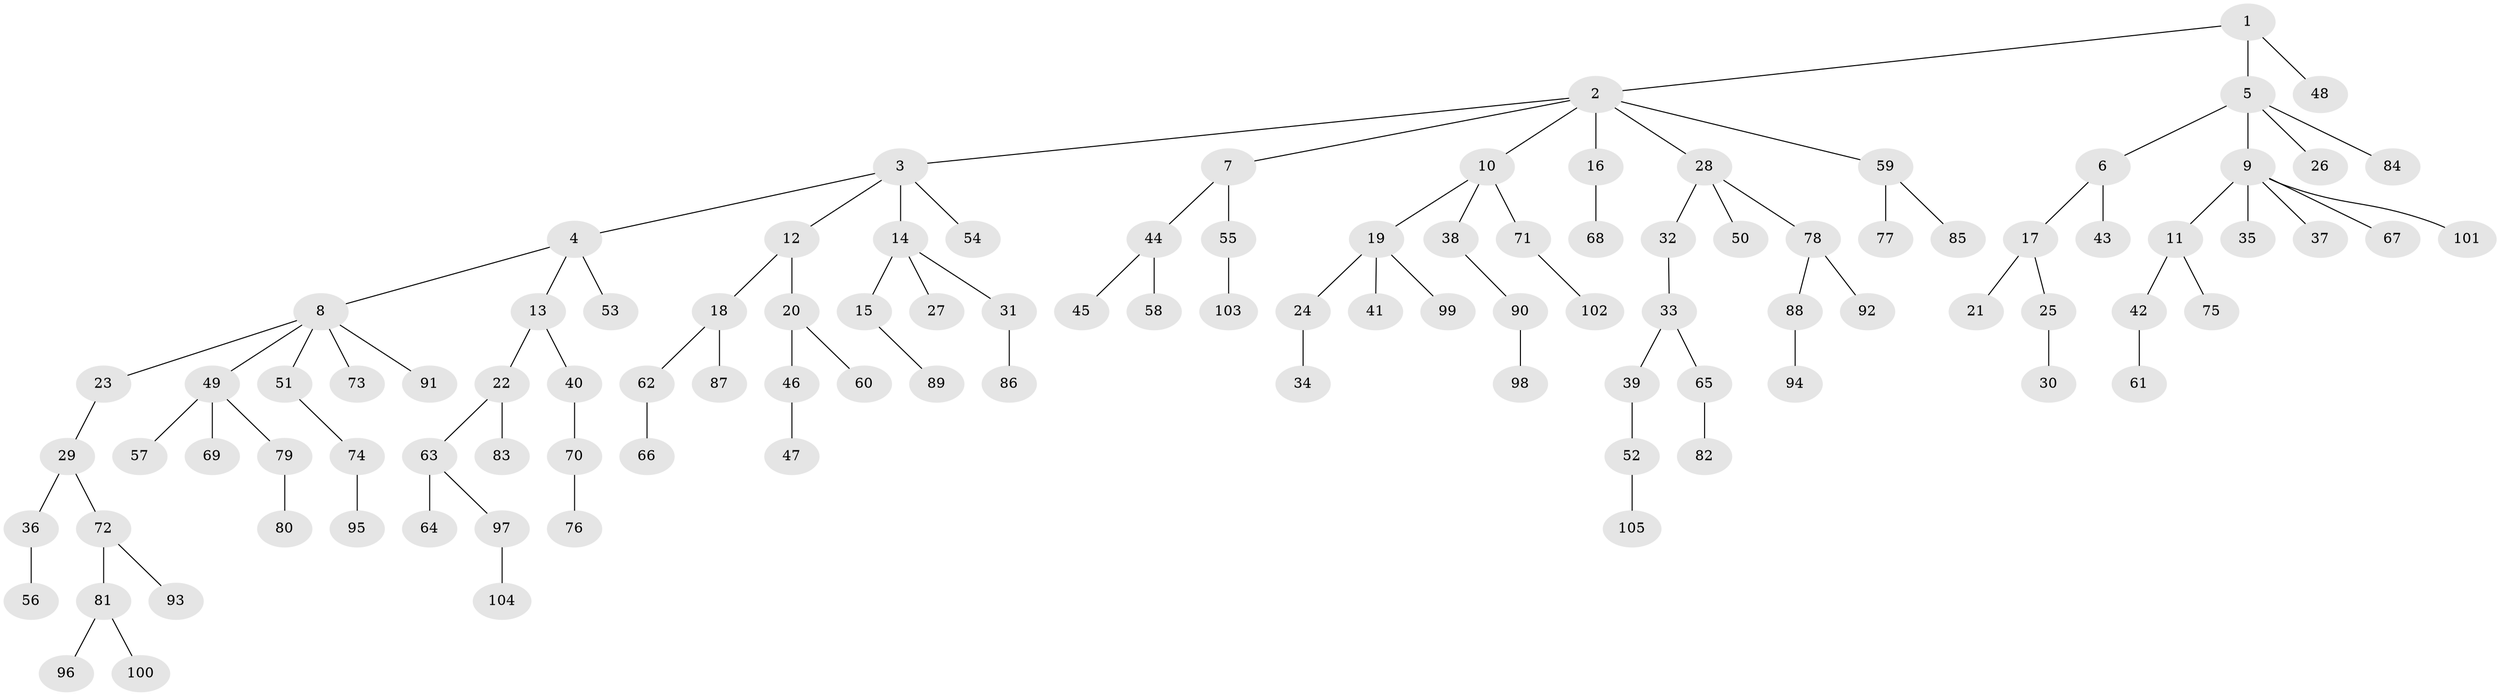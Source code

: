 // Generated by graph-tools (version 1.1) at 2025/02/03/09/25 03:02:28]
// undirected, 105 vertices, 104 edges
graph export_dot {
graph [start="1"]
  node [color=gray90,style=filled];
  1;
  2;
  3;
  4;
  5;
  6;
  7;
  8;
  9;
  10;
  11;
  12;
  13;
  14;
  15;
  16;
  17;
  18;
  19;
  20;
  21;
  22;
  23;
  24;
  25;
  26;
  27;
  28;
  29;
  30;
  31;
  32;
  33;
  34;
  35;
  36;
  37;
  38;
  39;
  40;
  41;
  42;
  43;
  44;
  45;
  46;
  47;
  48;
  49;
  50;
  51;
  52;
  53;
  54;
  55;
  56;
  57;
  58;
  59;
  60;
  61;
  62;
  63;
  64;
  65;
  66;
  67;
  68;
  69;
  70;
  71;
  72;
  73;
  74;
  75;
  76;
  77;
  78;
  79;
  80;
  81;
  82;
  83;
  84;
  85;
  86;
  87;
  88;
  89;
  90;
  91;
  92;
  93;
  94;
  95;
  96;
  97;
  98;
  99;
  100;
  101;
  102;
  103;
  104;
  105;
  1 -- 2;
  1 -- 5;
  1 -- 48;
  2 -- 3;
  2 -- 7;
  2 -- 10;
  2 -- 16;
  2 -- 28;
  2 -- 59;
  3 -- 4;
  3 -- 12;
  3 -- 14;
  3 -- 54;
  4 -- 8;
  4 -- 13;
  4 -- 53;
  5 -- 6;
  5 -- 9;
  5 -- 26;
  5 -- 84;
  6 -- 17;
  6 -- 43;
  7 -- 44;
  7 -- 55;
  8 -- 23;
  8 -- 49;
  8 -- 51;
  8 -- 73;
  8 -- 91;
  9 -- 11;
  9 -- 35;
  9 -- 37;
  9 -- 67;
  9 -- 101;
  10 -- 19;
  10 -- 38;
  10 -- 71;
  11 -- 42;
  11 -- 75;
  12 -- 18;
  12 -- 20;
  13 -- 22;
  13 -- 40;
  14 -- 15;
  14 -- 27;
  14 -- 31;
  15 -- 89;
  16 -- 68;
  17 -- 21;
  17 -- 25;
  18 -- 62;
  18 -- 87;
  19 -- 24;
  19 -- 41;
  19 -- 99;
  20 -- 46;
  20 -- 60;
  22 -- 63;
  22 -- 83;
  23 -- 29;
  24 -- 34;
  25 -- 30;
  28 -- 32;
  28 -- 50;
  28 -- 78;
  29 -- 36;
  29 -- 72;
  31 -- 86;
  32 -- 33;
  33 -- 39;
  33 -- 65;
  36 -- 56;
  38 -- 90;
  39 -- 52;
  40 -- 70;
  42 -- 61;
  44 -- 45;
  44 -- 58;
  46 -- 47;
  49 -- 57;
  49 -- 69;
  49 -- 79;
  51 -- 74;
  52 -- 105;
  55 -- 103;
  59 -- 77;
  59 -- 85;
  62 -- 66;
  63 -- 64;
  63 -- 97;
  65 -- 82;
  70 -- 76;
  71 -- 102;
  72 -- 81;
  72 -- 93;
  74 -- 95;
  78 -- 88;
  78 -- 92;
  79 -- 80;
  81 -- 96;
  81 -- 100;
  88 -- 94;
  90 -- 98;
  97 -- 104;
}
